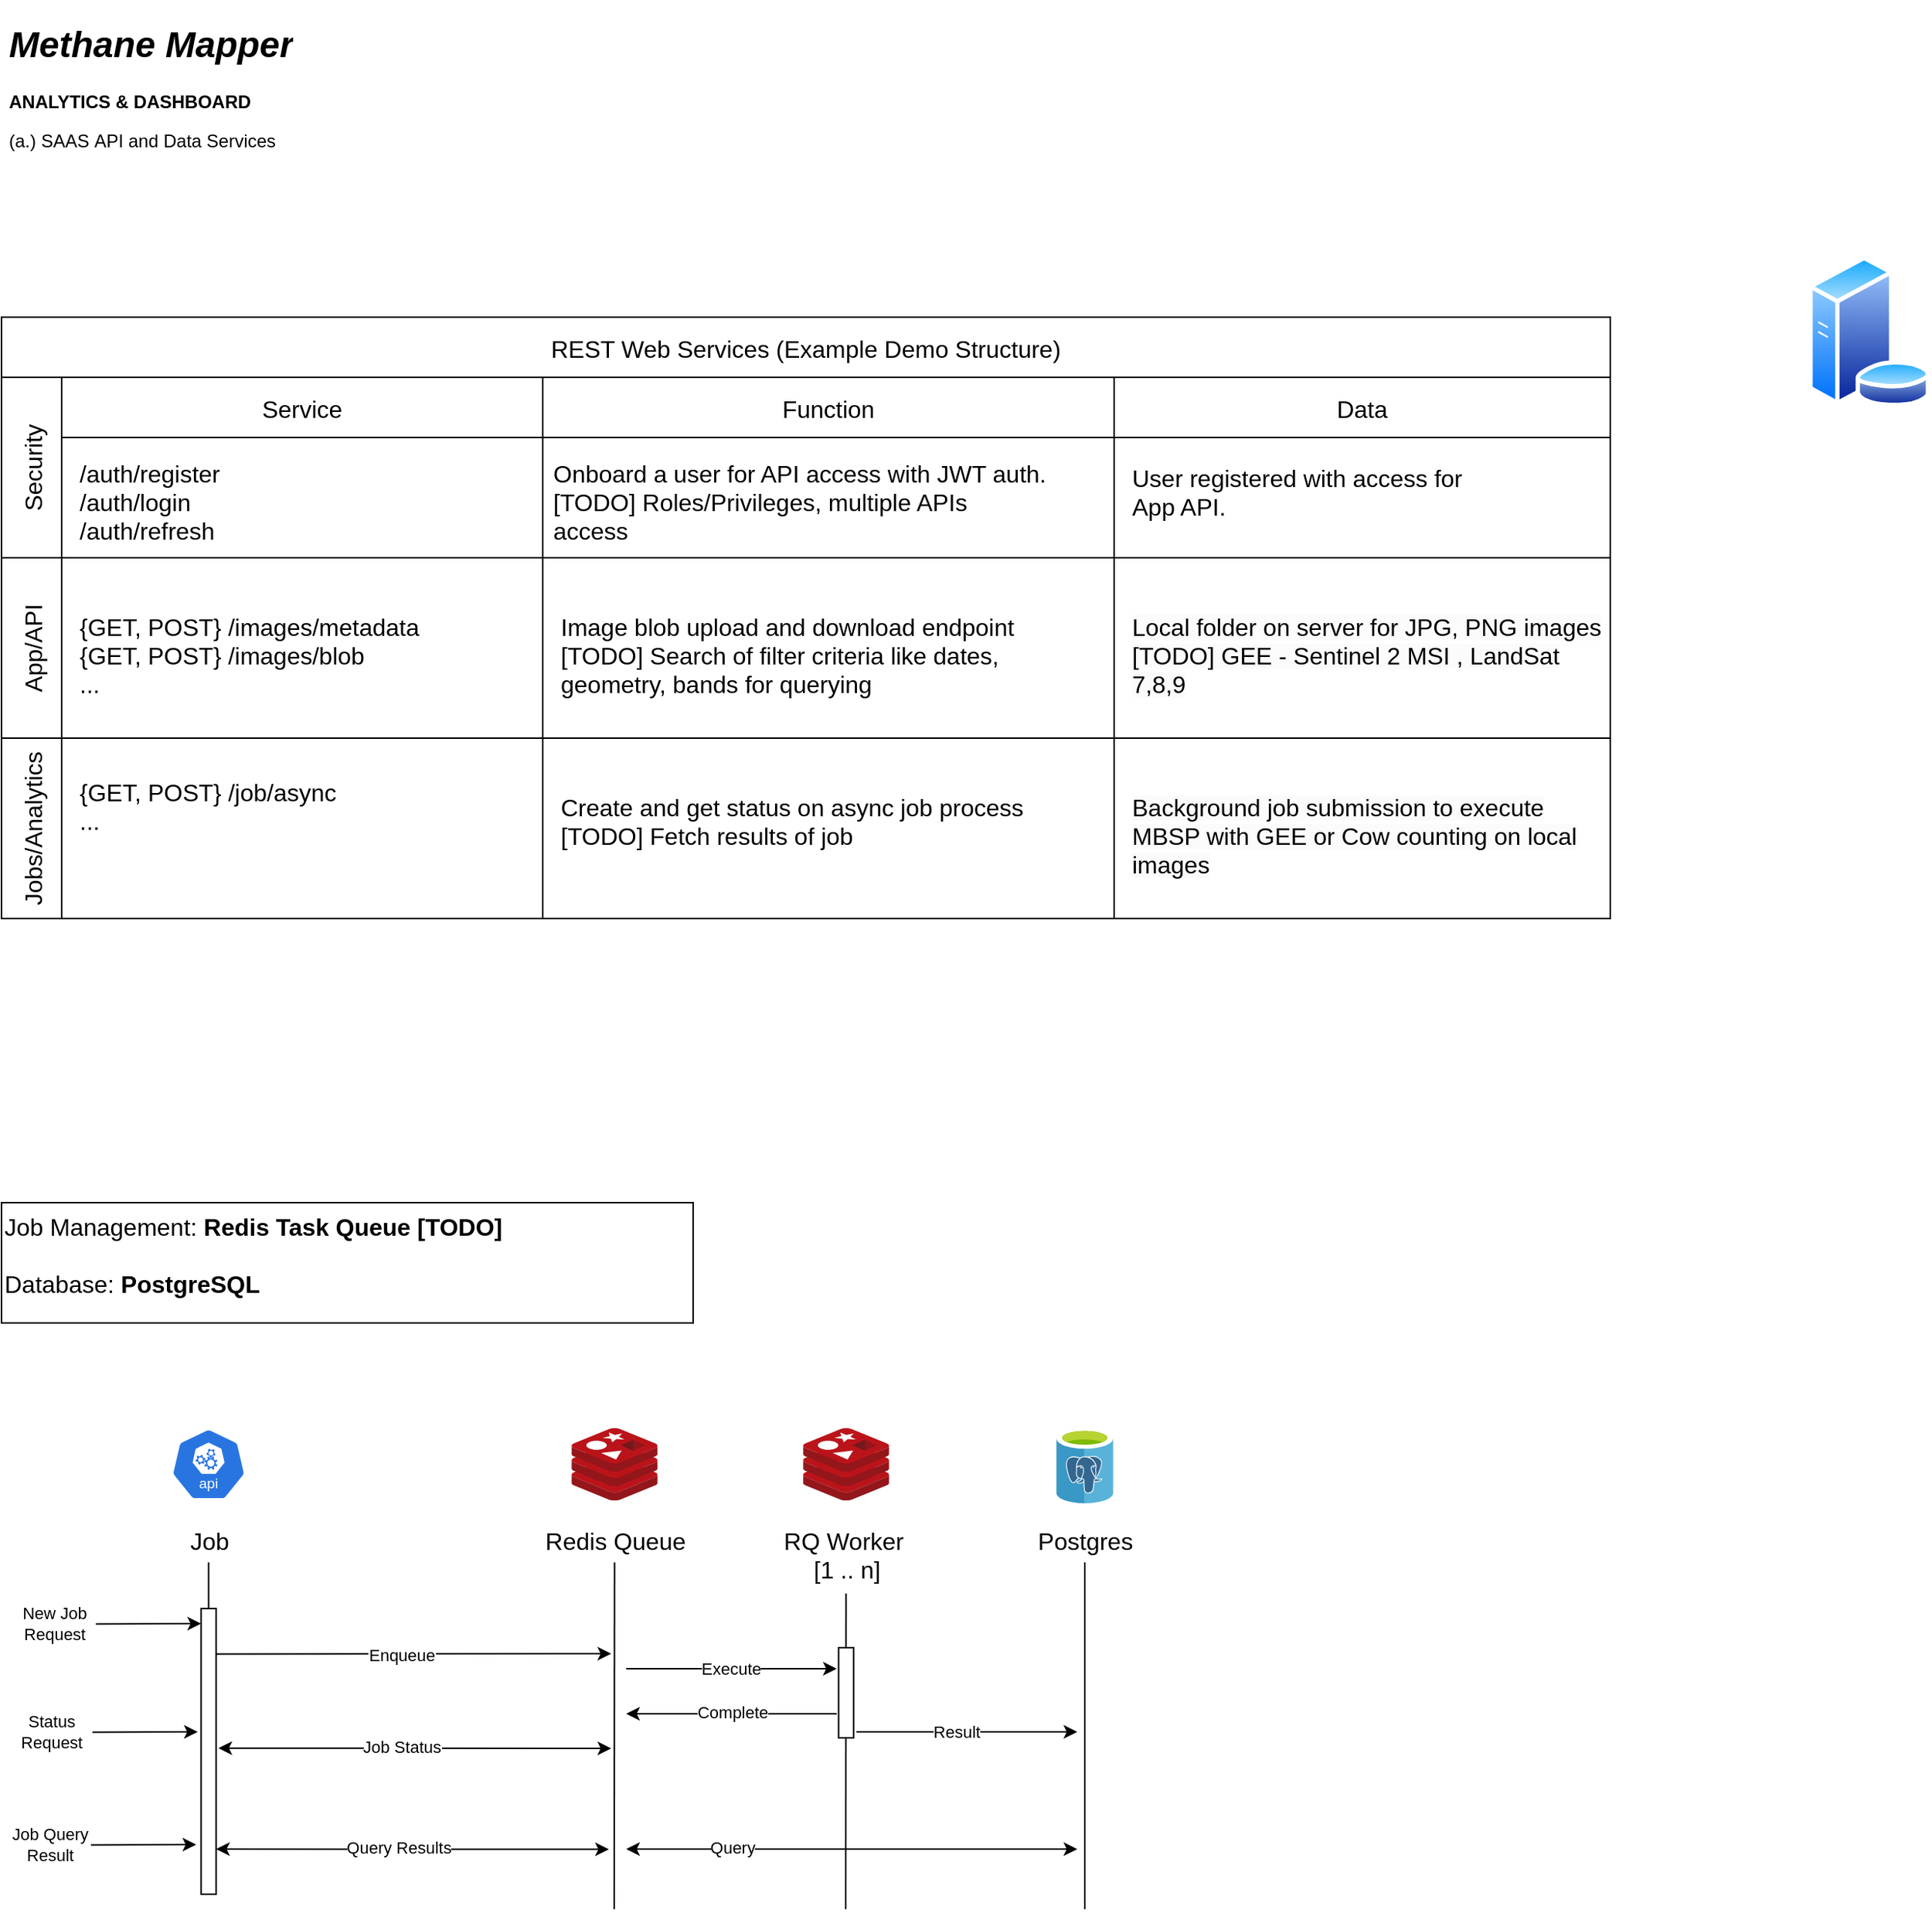 <mxfile version="24.4.0" type="device">
  <diagram id="0fm1V3gpGBUPN75esr2h" name="API-Design">
    <mxGraphModel dx="1155" dy="1893" grid="1" gridSize="10" guides="1" tooltips="1" connect="1" arrows="1" fold="1" page="1" pageScale="1" pageWidth="850" pageHeight="1100" math="0" shadow="0">
      <root>
        <mxCell id="0" />
        <mxCell id="1" parent="0" />
        <mxCell id="MBYpIpwVIwdh6pM_XjQK-5" value="REST Web Services (Example Demo Structure)" style="shape=table;childLayout=tableLayout;startSize=40;collapsible=0;recursiveResize=0;expand=0;fontSize=16;" parent="1" vertex="1">
          <mxGeometry x="50" y="-879" width="1070" height="400" as="geometry" />
        </mxCell>
        <mxCell id="MBYpIpwVIwdh6pM_XjQK-6" value="Security" style="shape=tableRow;horizontal=0;swimlaneHead=0;swimlaneBody=0;top=0;left=0;strokeColor=inherit;bottom=0;right=0;dropTarget=0;fontStyle=0;fillColor=none;points=[[0,0.5],[1,0.5]];portConstraint=eastwest;startSize=40;collapsible=0;recursiveResize=0;expand=0;fontSize=16;" parent="MBYpIpwVIwdh6pM_XjQK-5" vertex="1">
          <mxGeometry y="40" width="1070" height="120" as="geometry" />
        </mxCell>
        <mxCell id="MBYpIpwVIwdh6pM_XjQK-7" value="Service" style="swimlane;swimlaneHead=0;swimlaneBody=0;fontStyle=0;strokeColor=inherit;connectable=0;fillColor=none;startSize=40;collapsible=0;recursiveResize=0;expand=0;fontSize=16;" parent="MBYpIpwVIwdh6pM_XjQK-6" vertex="1">
          <mxGeometry x="40" width="320" height="120" as="geometry">
            <mxRectangle width="320" height="120" as="alternateBounds" />
          </mxGeometry>
        </mxCell>
        <mxCell id="MBYpIpwVIwdh6pM_XjQK-21" value="&lt;font style=&quot;font-size: 16px;&quot;&gt;/auth/register&lt;br style=&quot;border-color: var(--border-color); padding: 0px; margin: 0px;&quot;&gt;/auth/login&lt;br&gt;/auth/refresh&lt;br&gt;&lt;/font&gt;" style="text;whiteSpace=wrap;html=1;" parent="MBYpIpwVIwdh6pM_XjQK-7" vertex="1">
          <mxGeometry x="10" y="48" width="319" height="60" as="geometry" />
        </mxCell>
        <mxCell id="MBYpIpwVIwdh6pM_XjQK-8" value="Function" style="swimlane;swimlaneHead=0;swimlaneBody=0;fontStyle=0;strokeColor=inherit;connectable=0;fillColor=none;startSize=40;collapsible=0;recursiveResize=0;expand=0;fontSize=16;" parent="MBYpIpwVIwdh6pM_XjQK-6" vertex="1">
          <mxGeometry x="360" width="380" height="120" as="geometry">
            <mxRectangle width="380" height="120" as="alternateBounds" />
          </mxGeometry>
        </mxCell>
        <mxCell id="TQDbijYMmBsKwVDYC3Qz-5" value="&lt;font style=&quot;font-size: 16px;&quot;&gt;Onboard a user for API access with JWT auth.&lt;br&gt;[TODO] Roles/Privileges, multiple APIs access&lt;/font&gt;" style="text;whiteSpace=wrap;html=1;" parent="MBYpIpwVIwdh6pM_XjQK-8" vertex="1">
          <mxGeometry x="5" y="48" width="330" height="60" as="geometry" />
        </mxCell>
        <mxCell id="MBYpIpwVIwdh6pM_XjQK-9" value="Data" style="swimlane;swimlaneHead=0;swimlaneBody=0;fontStyle=0;strokeColor=inherit;connectable=0;fillColor=none;startSize=40;collapsible=0;recursiveResize=0;expand=0;fontSize=16;" parent="MBYpIpwVIwdh6pM_XjQK-6" vertex="1">
          <mxGeometry x="740" width="330" height="120" as="geometry">
            <mxRectangle width="330" height="120" as="alternateBounds" />
          </mxGeometry>
        </mxCell>
        <mxCell id="TQDbijYMmBsKwVDYC3Qz-4" value="&lt;span style=&quot;font-size: 16px;&quot;&gt;User registered with access for App API. &lt;br&gt;&lt;br&gt;&lt;/span&gt;" style="text;whiteSpace=wrap;html=1;" parent="MBYpIpwVIwdh6pM_XjQK-9" vertex="1">
          <mxGeometry x="10" y="51" width="240" height="60" as="geometry" />
        </mxCell>
        <mxCell id="MBYpIpwVIwdh6pM_XjQK-10" value="App/API" style="shape=tableRow;horizontal=0;swimlaneHead=0;swimlaneBody=0;top=0;left=0;strokeColor=inherit;bottom=0;right=0;dropTarget=0;fontStyle=0;fillColor=none;points=[[0,0.5],[1,0.5]];portConstraint=eastwest;startSize=40;collapsible=0;recursiveResize=0;expand=0;fontSize=16;" parent="MBYpIpwVIwdh6pM_XjQK-5" vertex="1">
          <mxGeometry y="160" width="1070" height="120" as="geometry" />
        </mxCell>
        <mxCell id="MBYpIpwVIwdh6pM_XjQK-11" value="" style="swimlane;swimlaneHead=0;swimlaneBody=0;fontStyle=0;connectable=0;strokeColor=inherit;fillColor=none;startSize=0;collapsible=0;recursiveResize=0;expand=0;fontSize=16;align=left;spacing=6;" parent="MBYpIpwVIwdh6pM_XjQK-10" vertex="1">
          <mxGeometry x="40" width="320" height="120" as="geometry">
            <mxRectangle width="320" height="120" as="alternateBounds" />
          </mxGeometry>
        </mxCell>
        <mxCell id="MBYpIpwVIwdh6pM_XjQK-20" value="&lt;font style=&quot;font-size: 16px;&quot;&gt;{GET, POST} /images/metadata&lt;br style=&quot;border-color: var(--border-color); padding: 0px; margin: 0px;&quot;&gt;{GET, POST} /images/blob&lt;br&gt;...&lt;br&gt;&lt;/font&gt;" style="text;whiteSpace=wrap;html=1;" parent="MBYpIpwVIwdh6pM_XjQK-11" vertex="1">
          <mxGeometry x="10" y="30" width="330" height="60" as="geometry" />
        </mxCell>
        <mxCell id="MBYpIpwVIwdh6pM_XjQK-12" value="" style="swimlane;swimlaneHead=0;swimlaneBody=0;fontStyle=0;connectable=0;strokeColor=inherit;fillColor=none;startSize=0;collapsible=0;recursiveResize=0;expand=0;fontSize=16;" parent="MBYpIpwVIwdh6pM_XjQK-10" vertex="1">
          <mxGeometry x="360" width="380" height="120" as="geometry">
            <mxRectangle width="380" height="120" as="alternateBounds" />
          </mxGeometry>
        </mxCell>
        <mxCell id="MBYpIpwVIwdh6pM_XjQK-22" value="&lt;span style=&quot;font-size: 16px;&quot;&gt;Image blob upload and download endpoint&lt;br&gt;[TODO] Search of filter criteria like dates, geometry, bands for querying&amp;nbsp;&lt;/span&gt;" style="text;whiteSpace=wrap;html=1;" parent="MBYpIpwVIwdh6pM_XjQK-12" vertex="1">
          <mxGeometry x="10" y="30" width="320" height="60" as="geometry" />
        </mxCell>
        <mxCell id="MBYpIpwVIwdh6pM_XjQK-13" value="" style="swimlane;swimlaneHead=0;swimlaneBody=0;fontStyle=0;connectable=0;strokeColor=inherit;fillColor=none;startSize=0;collapsible=0;recursiveResize=0;expand=0;fontSize=16;verticalAlign=middle;align=left;spacingTop=0;spacingLeft=0;spacing=6;" parent="MBYpIpwVIwdh6pM_XjQK-10" vertex="1">
          <mxGeometry x="740" width="330" height="120" as="geometry">
            <mxRectangle width="330" height="120" as="alternateBounds" />
          </mxGeometry>
        </mxCell>
        <mxCell id="MBYpIpwVIwdh6pM_XjQK-19" value="&lt;span style=&quot;color: rgb(0, 0, 0); font-family: Helvetica; font-size: 16px; font-style: normal; font-variant-ligatures: normal; font-variant-caps: normal; font-weight: 400; letter-spacing: normal; orphans: 2; text-align: left; text-indent: 0px; text-transform: none; widows: 2; word-spacing: 0px; -webkit-text-stroke-width: 0px; background-color: rgb(251, 251, 251); text-decoration-thickness: initial; text-decoration-style: initial; text-decoration-color: initial; float: none; display: inline !important;&quot;&gt;Local folder on server for JPG, PNG images&lt;br&gt;[TODO] GEE - Sentinel 2 MSI ,&lt;/span&gt;&lt;span style=&quot;color: rgb(0, 0, 0); font-family: Helvetica; font-size: 16px; font-style: normal; font-variant-ligatures: normal; font-variant-caps: normal; font-weight: 400; letter-spacing: normal; orphans: 2; text-align: left; text-indent: 0px; text-transform: none; widows: 2; word-spacing: 0px; -webkit-text-stroke-width: 0px; background-color: rgb(251, 251, 251); text-decoration-thickness: initial; text-decoration-style: initial; text-decoration-color: initial; float: none; display: inline !important;&quot;&gt;&amp;nbsp;LandSat 7,8,9&lt;/span&gt;" style="text;whiteSpace=wrap;html=1;" parent="MBYpIpwVIwdh6pM_XjQK-13" vertex="1">
          <mxGeometry x="10" y="30" width="320" height="60" as="geometry" />
        </mxCell>
        <mxCell id="MBYpIpwVIwdh6pM_XjQK-14" value="Jobs/Analytics" style="shape=tableRow;horizontal=0;swimlaneHead=0;swimlaneBody=0;top=0;left=0;strokeColor=inherit;bottom=0;right=0;dropTarget=0;fontStyle=0;fillColor=none;points=[[0,0.5],[1,0.5]];portConstraint=eastwest;startSize=40;collapsible=0;recursiveResize=0;expand=0;fontSize=16;" parent="MBYpIpwVIwdh6pM_XjQK-5" vertex="1">
          <mxGeometry y="280" width="1070" height="120" as="geometry" />
        </mxCell>
        <mxCell id="MBYpIpwVIwdh6pM_XjQK-15" value="" style="swimlane;swimlaneHead=0;swimlaneBody=0;fontStyle=0;connectable=0;strokeColor=inherit;fillColor=none;startSize=0;collapsible=0;recursiveResize=0;expand=0;fontSize=16;" parent="MBYpIpwVIwdh6pM_XjQK-14" vertex="1">
          <mxGeometry x="40" width="320" height="120" as="geometry">
            <mxRectangle width="320" height="120" as="alternateBounds" />
          </mxGeometry>
        </mxCell>
        <mxCell id="TQDbijYMmBsKwVDYC3Qz-1" value="&lt;font style=&quot;font-size: 16px;&quot;&gt;{GET, POST} /job/async&lt;br&gt;...&lt;br&gt;&lt;/font&gt;" style="text;whiteSpace=wrap;html=1;" parent="MBYpIpwVIwdh6pM_XjQK-15" vertex="1">
          <mxGeometry x="10" y="20" width="319" height="60" as="geometry" />
        </mxCell>
        <mxCell id="MBYpIpwVIwdh6pM_XjQK-16" value="" style="swimlane;swimlaneHead=0;swimlaneBody=0;fontStyle=0;connectable=0;strokeColor=inherit;fillColor=none;startSize=0;collapsible=0;recursiveResize=0;expand=0;fontSize=16;" parent="MBYpIpwVIwdh6pM_XjQK-14" vertex="1">
          <mxGeometry x="360" width="380" height="120" as="geometry">
            <mxRectangle width="380" height="120" as="alternateBounds" />
          </mxGeometry>
        </mxCell>
        <mxCell id="TQDbijYMmBsKwVDYC3Qz-2" value="&lt;span style=&quot;font-size: 16px;&quot;&gt;Create and get status on async job process&lt;br&gt;[TODO] Fetch results of job&amp;nbsp;&lt;br&gt;&lt;/span&gt;" style="text;whiteSpace=wrap;html=1;" parent="MBYpIpwVIwdh6pM_XjQK-16" vertex="1">
          <mxGeometry x="10" y="30" width="370" height="60" as="geometry" />
        </mxCell>
        <mxCell id="MBYpIpwVIwdh6pM_XjQK-17" value="" style="swimlane;swimlaneHead=0;swimlaneBody=0;fontStyle=0;connectable=0;strokeColor=inherit;fillColor=none;startSize=0;collapsible=0;recursiveResize=0;expand=0;fontSize=16;" parent="MBYpIpwVIwdh6pM_XjQK-14" vertex="1">
          <mxGeometry x="740" width="330" height="120" as="geometry">
            <mxRectangle width="330" height="120" as="alternateBounds" />
          </mxGeometry>
        </mxCell>
        <mxCell id="TQDbijYMmBsKwVDYC3Qz-3" value="&lt;span style=&quot;color: rgb(0, 0, 0); font-family: Helvetica; font-size: 16px; font-style: normal; font-variant-ligatures: normal; font-variant-caps: normal; font-weight: 400; letter-spacing: normal; orphans: 2; text-align: left; text-indent: 0px; text-transform: none; widows: 2; word-spacing: 0px; -webkit-text-stroke-width: 0px; background-color: rgb(251, 251, 251); text-decoration-thickness: initial; text-decoration-style: initial; text-decoration-color: initial; float: none; display: inline !important;&quot;&gt;Background job submission to execute MBSP with GEE or Cow counting on local images&lt;/span&gt;" style="text;whiteSpace=wrap;html=1;" parent="MBYpIpwVIwdh6pM_XjQK-17" vertex="1">
          <mxGeometry x="10" y="30" width="300" height="60" as="geometry" />
        </mxCell>
        <mxCell id="QRTmTXb4m05bQfmHPs-t-20" value="&lt;h1&gt;&lt;i&gt;Methane Mapper&lt;/i&gt;&lt;/h1&gt;&lt;b&gt;ANALYTICS &amp;amp; DASHBOARD&lt;/b&gt;&lt;br&gt;&lt;p&gt;(a.) SAAS&lt;span style=&quot;background-color: initial;&quot;&gt;&amp;nbsp;API and Data Services&lt;/span&gt;&lt;/p&gt;" style="text;html=1;spacing=5;spacingTop=-20;whiteSpace=wrap;overflow=hidden;rounded=0;" parent="1" vertex="1">
          <mxGeometry x="50" y="-1080" width="350" height="100" as="geometry" />
        </mxCell>
        <mxCell id="BBYx57IpIgfwVpOjvS1V-1" value="" style="image;aspect=fixed;perimeter=ellipsePerimeter;html=1;align=center;shadow=0;dashed=0;spacingTop=3;image=img/lib/active_directory/database_server.svg;" parent="1" vertex="1">
          <mxGeometry x="1251.75" y="-920" width="81" height="100.76" as="geometry" />
        </mxCell>
        <mxCell id="BBYx57IpIgfwVpOjvS1V-2" value="&lt;span style=&quot;font-size: 16px;&quot;&gt;Job Management:&amp;nbsp;&lt;/span&gt;&lt;b style=&quot;font-size: 16px;&quot;&gt;Redis Task Queue [TODO]&lt;/b&gt;&lt;span style=&quot;font-size: 16px;&quot;&gt;&lt;br&gt;&lt;br&gt;Database: &lt;b&gt;PostgreSQL&lt;/b&gt;&lt;br&gt;&lt;/span&gt;" style="text;whiteSpace=wrap;html=1;fillColor=none;strokeColor=default;" parent="1" vertex="1">
          <mxGeometry x="50" y="-290" width="460" height="80" as="geometry" />
        </mxCell>
        <mxCell id="0ILU3QIIy0et2OoUC83r-3" value="" style="image;sketch=0;aspect=fixed;html=1;points=[];align=center;fontSize=12;image=img/lib/mscae/Cache_Redis_Product.svg;" vertex="1" parent="1">
          <mxGeometry x="429.13" y="-140" width="57.25" height="48.09" as="geometry" />
        </mxCell>
        <mxCell id="0ILU3QIIy0et2OoUC83r-4" value="" style="image;sketch=0;aspect=fixed;html=1;points=[];align=center;fontSize=12;image=img/lib/mscae/Azure_Database_for_PostgreSQL_servers.svg;" vertex="1" parent="1">
          <mxGeometry x="751.5" y="-140" width="38" height="50" as="geometry" />
        </mxCell>
        <mxCell id="0ILU3QIIy0et2OoUC83r-5" value="&lt;span style=&quot;font-size: 16px;&quot;&gt;Postgres&lt;/span&gt;" style="text;whiteSpace=wrap;html=1;align=center;" vertex="1" parent="1">
          <mxGeometry x="735.5" y="-80.76" width="70" height="30" as="geometry" />
        </mxCell>
        <mxCell id="0ILU3QIIy0et2OoUC83r-6" value="&lt;span style=&quot;font-size: 16px;&quot;&gt;Redis Queue&lt;/span&gt;" style="text;whiteSpace=wrap;html=1;align=center;" vertex="1" parent="1">
          <mxGeometry x="405.5" y="-80.76" width="104.5" height="30" as="geometry" />
        </mxCell>
        <mxCell id="0ILU3QIIy0et2OoUC83r-7" value="" style="endArrow=none;html=1;rounded=0;entryX=0.5;entryY=1;entryDx=0;entryDy=0;" edge="1" parent="1" target="0ILU3QIIy0et2OoUC83r-6">
          <mxGeometry width="50" height="50" relative="1" as="geometry">
            <mxPoint x="457.5" y="180" as="sourcePoint" />
            <mxPoint x="455.5" y="-310" as="targetPoint" />
          </mxGeometry>
        </mxCell>
        <mxCell id="0ILU3QIIy0et2OoUC83r-8" value="" style="endArrow=none;html=1;rounded=0;entryX=0.5;entryY=1;entryDx=0;entryDy=0;" edge="1" parent="1" target="0ILU3QIIy0et2OoUC83r-5">
          <mxGeometry width="50" height="50" relative="1" as="geometry">
            <mxPoint x="770.5" y="180" as="sourcePoint" />
            <mxPoint x="510.25" y="-41" as="targetPoint" />
          </mxGeometry>
        </mxCell>
        <mxCell id="0ILU3QIIy0et2OoUC83r-9" value="&lt;span style=&quot;font-size: 16px;&quot;&gt;Job&lt;/span&gt;" style="text;whiteSpace=wrap;html=1;align=center;" vertex="1" parent="1">
          <mxGeometry x="135.5" y="-80.76" width="104.5" height="30" as="geometry" />
        </mxCell>
        <mxCell id="0ILU3QIIy0et2OoUC83r-10" value="" style="endArrow=none;html=1;rounded=0;entryX=0.5;entryY=1;entryDx=0;entryDy=0;exitX=0.5;exitY=0.056;exitDx=0;exitDy=0;exitPerimeter=0;" edge="1" parent="1" target="0ILU3QIIy0et2OoUC83r-9" source="0ILU3QIIy0et2OoUC83r-16">
          <mxGeometry width="50" height="50" relative="1" as="geometry">
            <mxPoint x="187.5" y="140" as="sourcePoint" />
            <mxPoint x="185.5" y="-310" as="targetPoint" />
          </mxGeometry>
        </mxCell>
        <mxCell id="0ILU3QIIy0et2OoUC83r-11" value="" style="aspect=fixed;sketch=0;html=1;dashed=0;whitespace=wrap;verticalLabelPosition=bottom;verticalAlign=top;fillColor=#2875E2;strokeColor=#ffffff;points=[[0.005,0.63,0],[0.1,0.2,0],[0.9,0.2,0],[0.5,0,0],[0.995,0.63,0],[0.72,0.99,0],[0.5,1,0],[0.28,0.99,0]];shape=mxgraph.kubernetes.icon2;kubernetesLabel=1;prIcon=api" vertex="1" parent="1">
          <mxGeometry x="162.75" y="-140" width="50" height="48" as="geometry" />
        </mxCell>
        <mxCell id="0ILU3QIIy0et2OoUC83r-15" value="" style="endArrow=classic;html=1;rounded=0;" edge="1" parent="1">
          <mxGeometry width="50" height="50" relative="1" as="geometry">
            <mxPoint x="112.75" y="-9.76" as="sourcePoint" />
            <mxPoint x="182.75" y="-10" as="targetPoint" />
          </mxGeometry>
        </mxCell>
        <mxCell id="0ILU3QIIy0et2OoUC83r-26" value="New Job&lt;div&gt;Request&lt;/div&gt;" style="edgeLabel;html=1;align=center;verticalAlign=middle;resizable=0;points=[];" vertex="1" connectable="0" parent="0ILU3QIIy0et2OoUC83r-15">
          <mxGeometry x="-0.499" relative="1" as="geometry">
            <mxPoint x="-45" as="offset" />
          </mxGeometry>
        </mxCell>
        <mxCell id="0ILU3QIIy0et2OoUC83r-16" value="" style="rounded=0;whiteSpace=wrap;html=1;" vertex="1" parent="1">
          <mxGeometry x="182.75" y="-20" width="10" height="190" as="geometry" />
        </mxCell>
        <mxCell id="0ILU3QIIy0et2OoUC83r-21" value="" style="image;sketch=0;aspect=fixed;html=1;points=[];align=center;fontSize=12;image=img/lib/mscae/Cache_Redis_Product.svg;" vertex="1" parent="1">
          <mxGeometry x="583.13" y="-140" width="57.25" height="48.09" as="geometry" />
        </mxCell>
        <mxCell id="0ILU3QIIy0et2OoUC83r-22" value="&lt;span style=&quot;font-size: 16px;&quot;&gt;RQ Worker&amp;nbsp;&lt;/span&gt;&lt;div&gt;&lt;span style=&quot;font-size: 16px;&quot;&gt;[1 .. n]&lt;/span&gt;&lt;/div&gt;" style="text;whiteSpace=wrap;html=1;align=center;" vertex="1" parent="1">
          <mxGeometry x="559.5" y="-80.76" width="104.5" height="50.76" as="geometry" />
        </mxCell>
        <mxCell id="0ILU3QIIy0et2OoUC83r-23" value="" style="endArrow=none;html=1;rounded=0;" edge="1" parent="1" target="0ILU3QIIy0et2OoUC83r-22">
          <mxGeometry width="50" height="50" relative="1" as="geometry">
            <mxPoint x="611.5" y="180" as="sourcePoint" />
            <mxPoint x="611.5" y="-30" as="targetPoint" />
          </mxGeometry>
        </mxCell>
        <mxCell id="0ILU3QIIy0et2OoUC83r-24" value="" style="endArrow=classic;html=1;rounded=0;" edge="1" parent="1">
          <mxGeometry width="50" height="50" relative="1" as="geometry">
            <mxPoint x="192.75" y="10.24" as="sourcePoint" />
            <mxPoint x="455.5" y="10" as="targetPoint" />
          </mxGeometry>
        </mxCell>
        <mxCell id="0ILU3QIIy0et2OoUC83r-25" value="Enqueue" style="edgeLabel;html=1;align=center;verticalAlign=middle;resizable=0;points=[];" vertex="1" connectable="0" parent="0ILU3QIIy0et2OoUC83r-24">
          <mxGeometry x="-0.235" y="-1" relative="1" as="geometry">
            <mxPoint x="22" as="offset" />
          </mxGeometry>
        </mxCell>
        <mxCell id="0ILU3QIIy0et2OoUC83r-27" value="" style="endArrow=classic;html=1;rounded=0;" edge="1" parent="1">
          <mxGeometry width="50" height="50" relative="1" as="geometry">
            <mxPoint x="465.5" y="20" as="sourcePoint" />
            <mxPoint x="605.5" y="20" as="targetPoint" />
          </mxGeometry>
        </mxCell>
        <mxCell id="0ILU3QIIy0et2OoUC83r-28" value="Execute" style="edgeLabel;html=1;align=center;verticalAlign=middle;resizable=0;points=[];" vertex="1" connectable="0" parent="0ILU3QIIy0et2OoUC83r-27">
          <mxGeometry x="-0.235" y="-1" relative="1" as="geometry">
            <mxPoint x="16" y="-1" as="offset" />
          </mxGeometry>
        </mxCell>
        <mxCell id="0ILU3QIIy0et2OoUC83r-29" value="" style="endArrow=classic;html=1;rounded=0;" edge="1" parent="1">
          <mxGeometry width="50" height="50" relative="1" as="geometry">
            <mxPoint x="605.5" y="50" as="sourcePoint" />
            <mxPoint x="465.5" y="50" as="targetPoint" />
          </mxGeometry>
        </mxCell>
        <mxCell id="0ILU3QIIy0et2OoUC83r-30" value="Complete" style="edgeLabel;html=1;align=center;verticalAlign=middle;resizable=0;points=[];" vertex="1" connectable="0" parent="0ILU3QIIy0et2OoUC83r-29">
          <mxGeometry x="-0.235" y="-1" relative="1" as="geometry">
            <mxPoint x="-16" as="offset" />
          </mxGeometry>
        </mxCell>
        <mxCell id="0ILU3QIIy0et2OoUC83r-32" value="" style="endArrow=classic;html=1;rounded=0;" edge="1" parent="1">
          <mxGeometry width="50" height="50" relative="1" as="geometry">
            <mxPoint x="110.5" y="62.24" as="sourcePoint" />
            <mxPoint x="180.5" y="62" as="targetPoint" />
          </mxGeometry>
        </mxCell>
        <mxCell id="0ILU3QIIy0et2OoUC83r-33" value="&lt;div&gt;Status&lt;/div&gt;&lt;div&gt;Request&lt;/div&gt;" style="edgeLabel;html=1;align=center;verticalAlign=middle;resizable=0;points=[];" vertex="1" connectable="0" parent="0ILU3QIIy0et2OoUC83r-32">
          <mxGeometry x="-0.499" relative="1" as="geometry">
            <mxPoint x="-45" as="offset" />
          </mxGeometry>
        </mxCell>
        <mxCell id="0ILU3QIIy0et2OoUC83r-34" value="" style="endArrow=classic;html=1;rounded=0;" edge="1" parent="1">
          <mxGeometry width="50" height="50" relative="1" as="geometry">
            <mxPoint x="109.5" y="137.24" as="sourcePoint" />
            <mxPoint x="179.5" y="137" as="targetPoint" />
          </mxGeometry>
        </mxCell>
        <mxCell id="0ILU3QIIy0et2OoUC83r-35" value="&lt;div&gt;Job Query&lt;/div&gt;&lt;div&gt;Result&lt;/div&gt;" style="edgeLabel;html=1;align=center;verticalAlign=middle;resizable=0;points=[];" vertex="1" connectable="0" parent="0ILU3QIIy0et2OoUC83r-34">
          <mxGeometry x="-0.499" relative="1" as="geometry">
            <mxPoint x="-45" as="offset" />
          </mxGeometry>
        </mxCell>
        <mxCell id="0ILU3QIIy0et2OoUC83r-36" value="" style="endArrow=classic;html=1;rounded=0;entryX=1.155;entryY=0.415;entryDx=0;entryDy=0;entryPerimeter=0;startArrow=classic;startFill=1;" edge="1" parent="1">
          <mxGeometry width="50" height="50" relative="1" as="geometry">
            <mxPoint x="455.5" y="73" as="sourcePoint" />
            <mxPoint x="194.3" y="72.85" as="targetPoint" />
          </mxGeometry>
        </mxCell>
        <mxCell id="0ILU3QIIy0et2OoUC83r-37" value="Job Status" style="edgeLabel;html=1;align=center;verticalAlign=middle;resizable=0;points=[];" vertex="1" connectable="0" parent="0ILU3QIIy0et2OoUC83r-36">
          <mxGeometry x="-0.235" y="-1" relative="1" as="geometry">
            <mxPoint x="-40" as="offset" />
          </mxGeometry>
        </mxCell>
        <mxCell id="0ILU3QIIy0et2OoUC83r-38" value="" style="endArrow=classic;html=1;rounded=0;entryX=1.155;entryY=0.415;entryDx=0;entryDy=0;entryPerimeter=0;startArrow=classic;startFill=1;" edge="1" parent="1">
          <mxGeometry width="50" height="50" relative="1" as="geometry">
            <mxPoint x="453.95" y="140.15" as="sourcePoint" />
            <mxPoint x="192.75" y="140.0" as="targetPoint" />
          </mxGeometry>
        </mxCell>
        <mxCell id="0ILU3QIIy0et2OoUC83r-39" value="Query Results" style="edgeLabel;html=1;align=center;verticalAlign=middle;resizable=0;points=[];" vertex="1" connectable="0" parent="0ILU3QIIy0et2OoUC83r-38">
          <mxGeometry x="-0.235" y="-1" relative="1" as="geometry">
            <mxPoint x="-40" as="offset" />
          </mxGeometry>
        </mxCell>
        <mxCell id="0ILU3QIIy0et2OoUC83r-40" value="" style="endArrow=classic;html=1;rounded=0;exitX=1.188;exitY=0.934;exitDx=0;exitDy=0;exitPerimeter=0;" edge="1" parent="1" source="0ILU3QIIy0et2OoUC83r-42">
          <mxGeometry width="50" height="50" relative="1" as="geometry">
            <mxPoint x="625.5" y="63" as="sourcePoint" />
            <mxPoint x="765.5" y="62" as="targetPoint" />
          </mxGeometry>
        </mxCell>
        <mxCell id="0ILU3QIIy0et2OoUC83r-47" value="Result" style="edgeLabel;html=1;align=center;verticalAlign=middle;resizable=0;points=[];" vertex="1" connectable="0" parent="0ILU3QIIy0et2OoUC83r-40">
          <mxGeometry x="0.113" relative="1" as="geometry">
            <mxPoint x="-15" as="offset" />
          </mxGeometry>
        </mxCell>
        <mxCell id="0ILU3QIIy0et2OoUC83r-42" value="" style="rounded=0;whiteSpace=wrap;html=1;" vertex="1" parent="1">
          <mxGeometry x="606.76" y="6" width="10" height="60" as="geometry" />
        </mxCell>
        <mxCell id="0ILU3QIIy0et2OoUC83r-48" value="" style="endArrow=classic;html=1;rounded=0;entryX=1.155;entryY=0.415;entryDx=0;entryDy=0;entryPerimeter=0;startArrow=classic;startFill=1;" edge="1" parent="1">
          <mxGeometry width="50" height="50" relative="1" as="geometry">
            <mxPoint x="765.5" y="140" as="sourcePoint" />
            <mxPoint x="465.5" y="140.0" as="targetPoint" />
          </mxGeometry>
        </mxCell>
        <mxCell id="0ILU3QIIy0et2OoUC83r-49" value="Query" style="edgeLabel;html=1;align=center;verticalAlign=middle;resizable=0;points=[];" vertex="1" connectable="0" parent="0ILU3QIIy0et2OoUC83r-48">
          <mxGeometry x="-0.235" y="-1" relative="1" as="geometry">
            <mxPoint x="-115" as="offset" />
          </mxGeometry>
        </mxCell>
      </root>
    </mxGraphModel>
  </diagram>
</mxfile>
